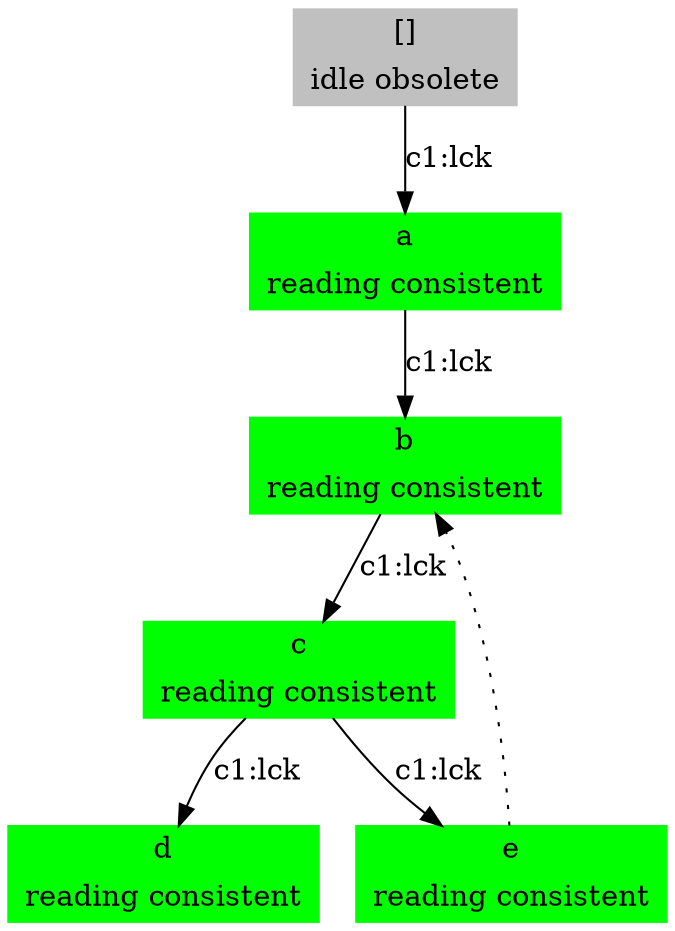 digraph G {
node [style=filled,shape = "record"]
"[]" [label="{[] | idle obsolete}", color=gray]
"a" [label="{a | reading consistent}", color=green]
"b" [label="{b | reading consistent}", color=green]
"c" [label="{c | reading consistent}", color=green]
"d" [label="{d | reading consistent}", color=green]
"e" [label="{e | reading consistent}", color=green]
"e" -> "b" [style=dotted]
"c" -> "d" [style=solid,label="c1:lck"]
"a" -> "b" [style=solid,label="c1:lck"]
"b" -> "c" [style=solid,label="c1:lck"]
"c" -> "e" [style=solid,label="c1:lck"]
"[]" -> "a" [style=solid,label="c1:lck"]
}
